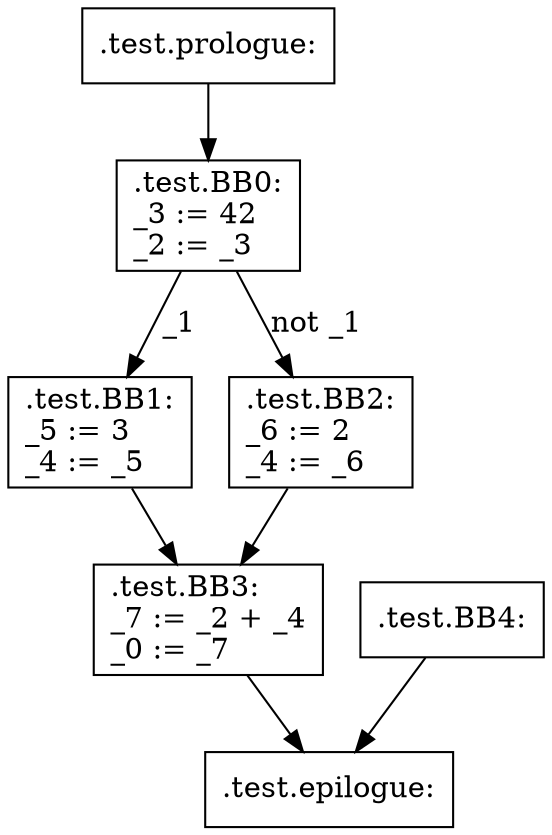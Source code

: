 digraph cfg {
node [shape = "box"]
_test_prologue[label = ".test.prologue:\l"]
_test_prologue -> _test_BB0
_test_BB0[label = ".test.BB0:\l_3 := 42\l_2 := _3\l"]
_test_BB0 -> _test_BB1 [label = "_1"]
_test_BB0 -> _test_BB2 [label = "not _1"]
_test_BB1[label = ".test.BB1:\l_5 := 3\l_4 := _5\l"]
_test_BB1 -> _test_BB3
_test_BB2[label = ".test.BB2:\l_6 := 2\l_4 := _6\l"]
_test_BB2 -> _test_BB3
_test_BB3[label = ".test.BB3:\l_7 := _2 + _4\l_0 := _7\l"]
_test_BB3 -> _test_epilogue
_test_BB4[label = ".test.BB4:\l"]
_test_BB4 -> _test_epilogue
_test_epilogue[label = ".test.epilogue:\l"]
}
